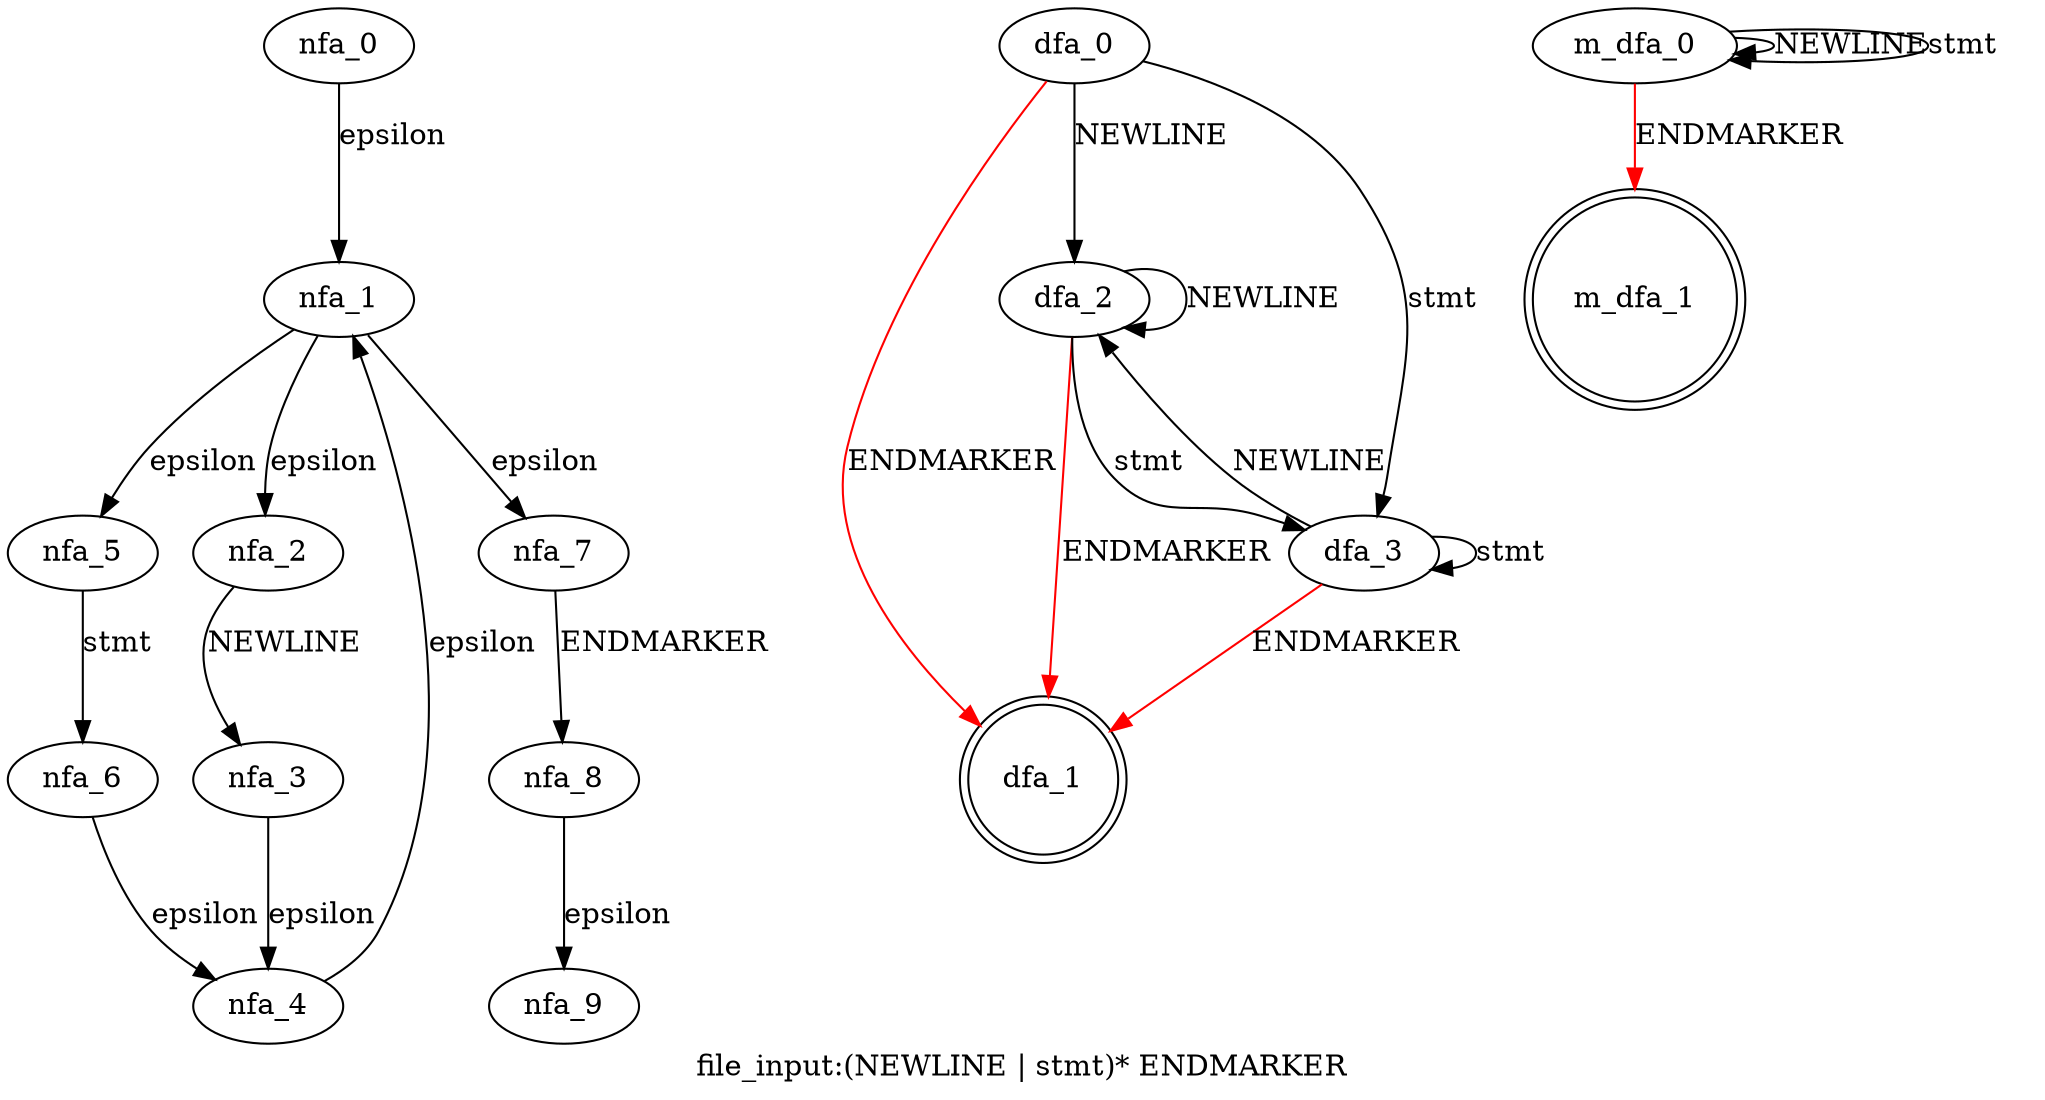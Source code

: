 digraph file_input {
 graph[label="file_input:(NEWLINE | stmt)* ENDMARKER"]
 subgraph file_input_nfa {
  nfa_0->nfa_1[label="epsilon"]
  nfa_1->nfa_2[label="epsilon"]
  nfa_2->nfa_3[label="NEWLINE"]
  nfa_3->nfa_4[label="epsilon"]
  nfa_4->nfa_1[label="epsilon"]
  nfa_1->nfa_5[label="epsilon"]
  nfa_5->nfa_6[label="stmt"]
  nfa_6->nfa_4[label="epsilon"]
  nfa_1->nfa_7[label="epsilon"]
  nfa_7->nfa_8[label="ENDMARKER"]
  nfa_8->nfa_9[label="epsilon"]
  }
 subgraph file_input_dfa {
  dfa_0->dfa_1[label="ENDMARKER",color=red]
  dfa_0->dfa_2[label="NEWLINE"]
  dfa_2->dfa_1[label="ENDMARKER",color=red]
  dfa_2->dfa_3[label="stmt"]
  dfa_3->dfa_1[label="ENDMARKER",color=red]
  dfa_3->dfa_3[label="stmt"]
  dfa_3->dfa_2[label="NEWLINE"]
  dfa_2->dfa_2[label="NEWLINE"]
  dfa_0->dfa_3[label="stmt"]
  dfa_1[shape=doublecircle]
  }
 subgraph file_input_m_dfa {
  m_dfa_0->m_dfa_1[label="ENDMARKER",color=red]
  m_dfa_0->m_dfa_0[label="NEWLINE"]
  m_dfa_0->m_dfa_0[label="stmt"]
  m_dfa_1[shape=doublecircle]
  }
}
